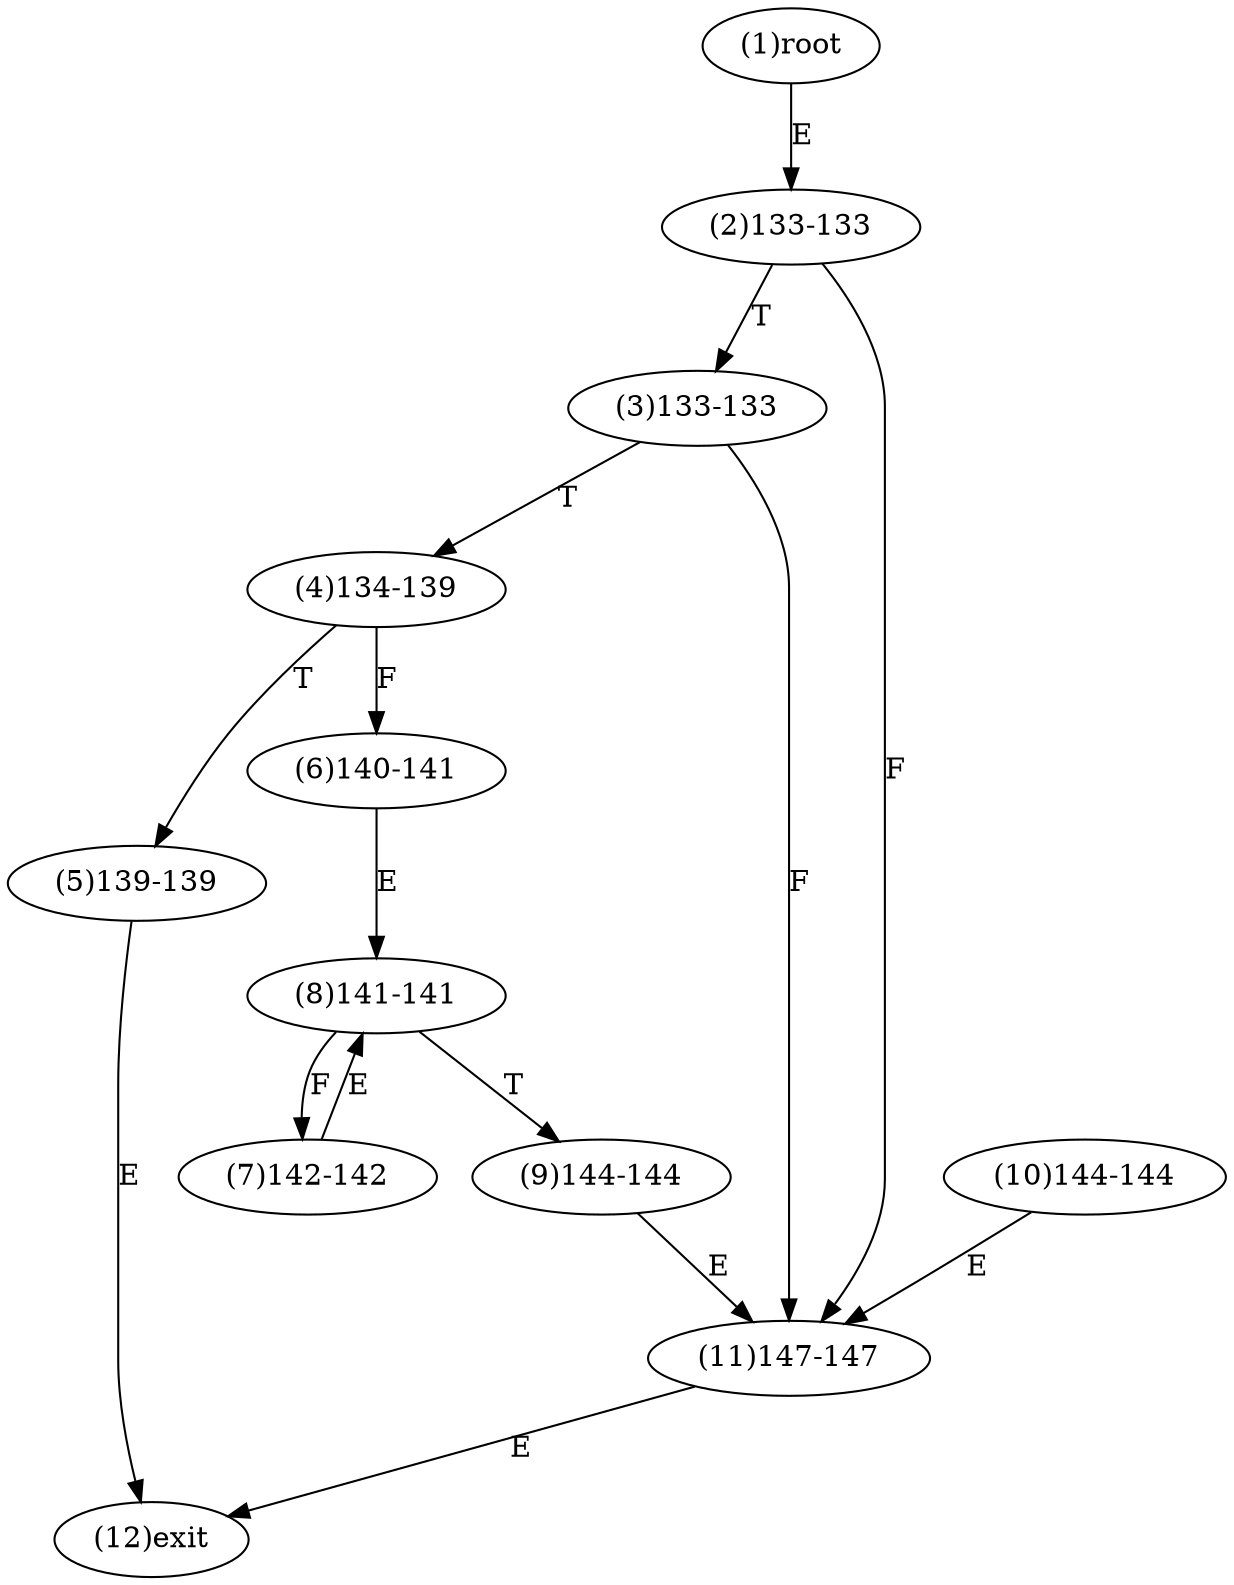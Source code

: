 digraph "" { 
1[ label="(1)root"];
2[ label="(2)133-133"];
3[ label="(3)133-133"];
4[ label="(4)134-139"];
5[ label="(5)139-139"];
6[ label="(6)140-141"];
7[ label="(7)142-142"];
8[ label="(8)141-141"];
9[ label="(9)144-144"];
10[ label="(10)144-144"];
11[ label="(11)147-147"];
12[ label="(12)exit"];
1->2[ label="E"];
2->11[ label="F"];
2->3[ label="T"];
3->11[ label="F"];
3->4[ label="T"];
4->6[ label="F"];
4->5[ label="T"];
5->12[ label="E"];
6->8[ label="E"];
7->8[ label="E"];
8->7[ label="F"];
8->9[ label="T"];
9->11[ label="E"];
10->11[ label="E"];
11->12[ label="E"];
}